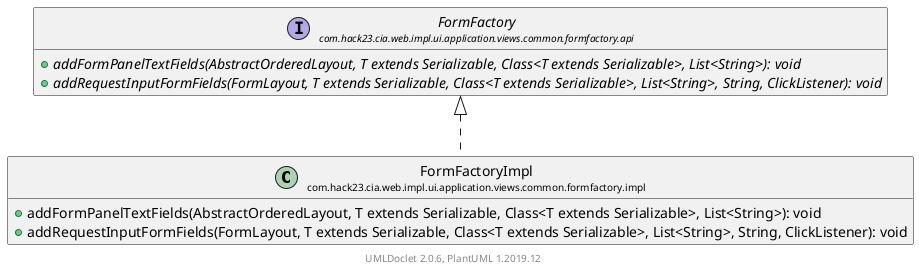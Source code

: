 @startuml
    set namespaceSeparator none
    hide empty fields
    hide empty methods

    class "<size:14>FormFactoryImpl\n<size:10>com.hack23.cia.web.impl.ui.application.views.common.formfactory.impl" as com.hack23.cia.web.impl.ui.application.views.common.formfactory.impl.FormFactoryImpl [[FormFactoryImpl.html]] {
        +addFormPanelTextFields(AbstractOrderedLayout, T extends Serializable, Class<T extends Serializable>, List<String>): void
        +addRequestInputFormFields(FormLayout, T extends Serializable, Class<T extends Serializable>, List<String>, String, ClickListener): void
    }

    interface "<size:14>FormFactory\n<size:10>com.hack23.cia.web.impl.ui.application.views.common.formfactory.api" as com.hack23.cia.web.impl.ui.application.views.common.formfactory.api.FormFactory [[../api/FormFactory.html]] {
        {abstract} +addFormPanelTextFields(AbstractOrderedLayout, T extends Serializable, Class<T extends Serializable>, List<String>): void
        {abstract} +addRequestInputFormFields(FormLayout, T extends Serializable, Class<T extends Serializable>, List<String>, String, ClickListener): void
    }

    com.hack23.cia.web.impl.ui.application.views.common.formfactory.api.FormFactory <|.. com.hack23.cia.web.impl.ui.application.views.common.formfactory.impl.FormFactoryImpl

    center footer UMLDoclet 2.0.6, PlantUML 1.2019.12
@enduml
